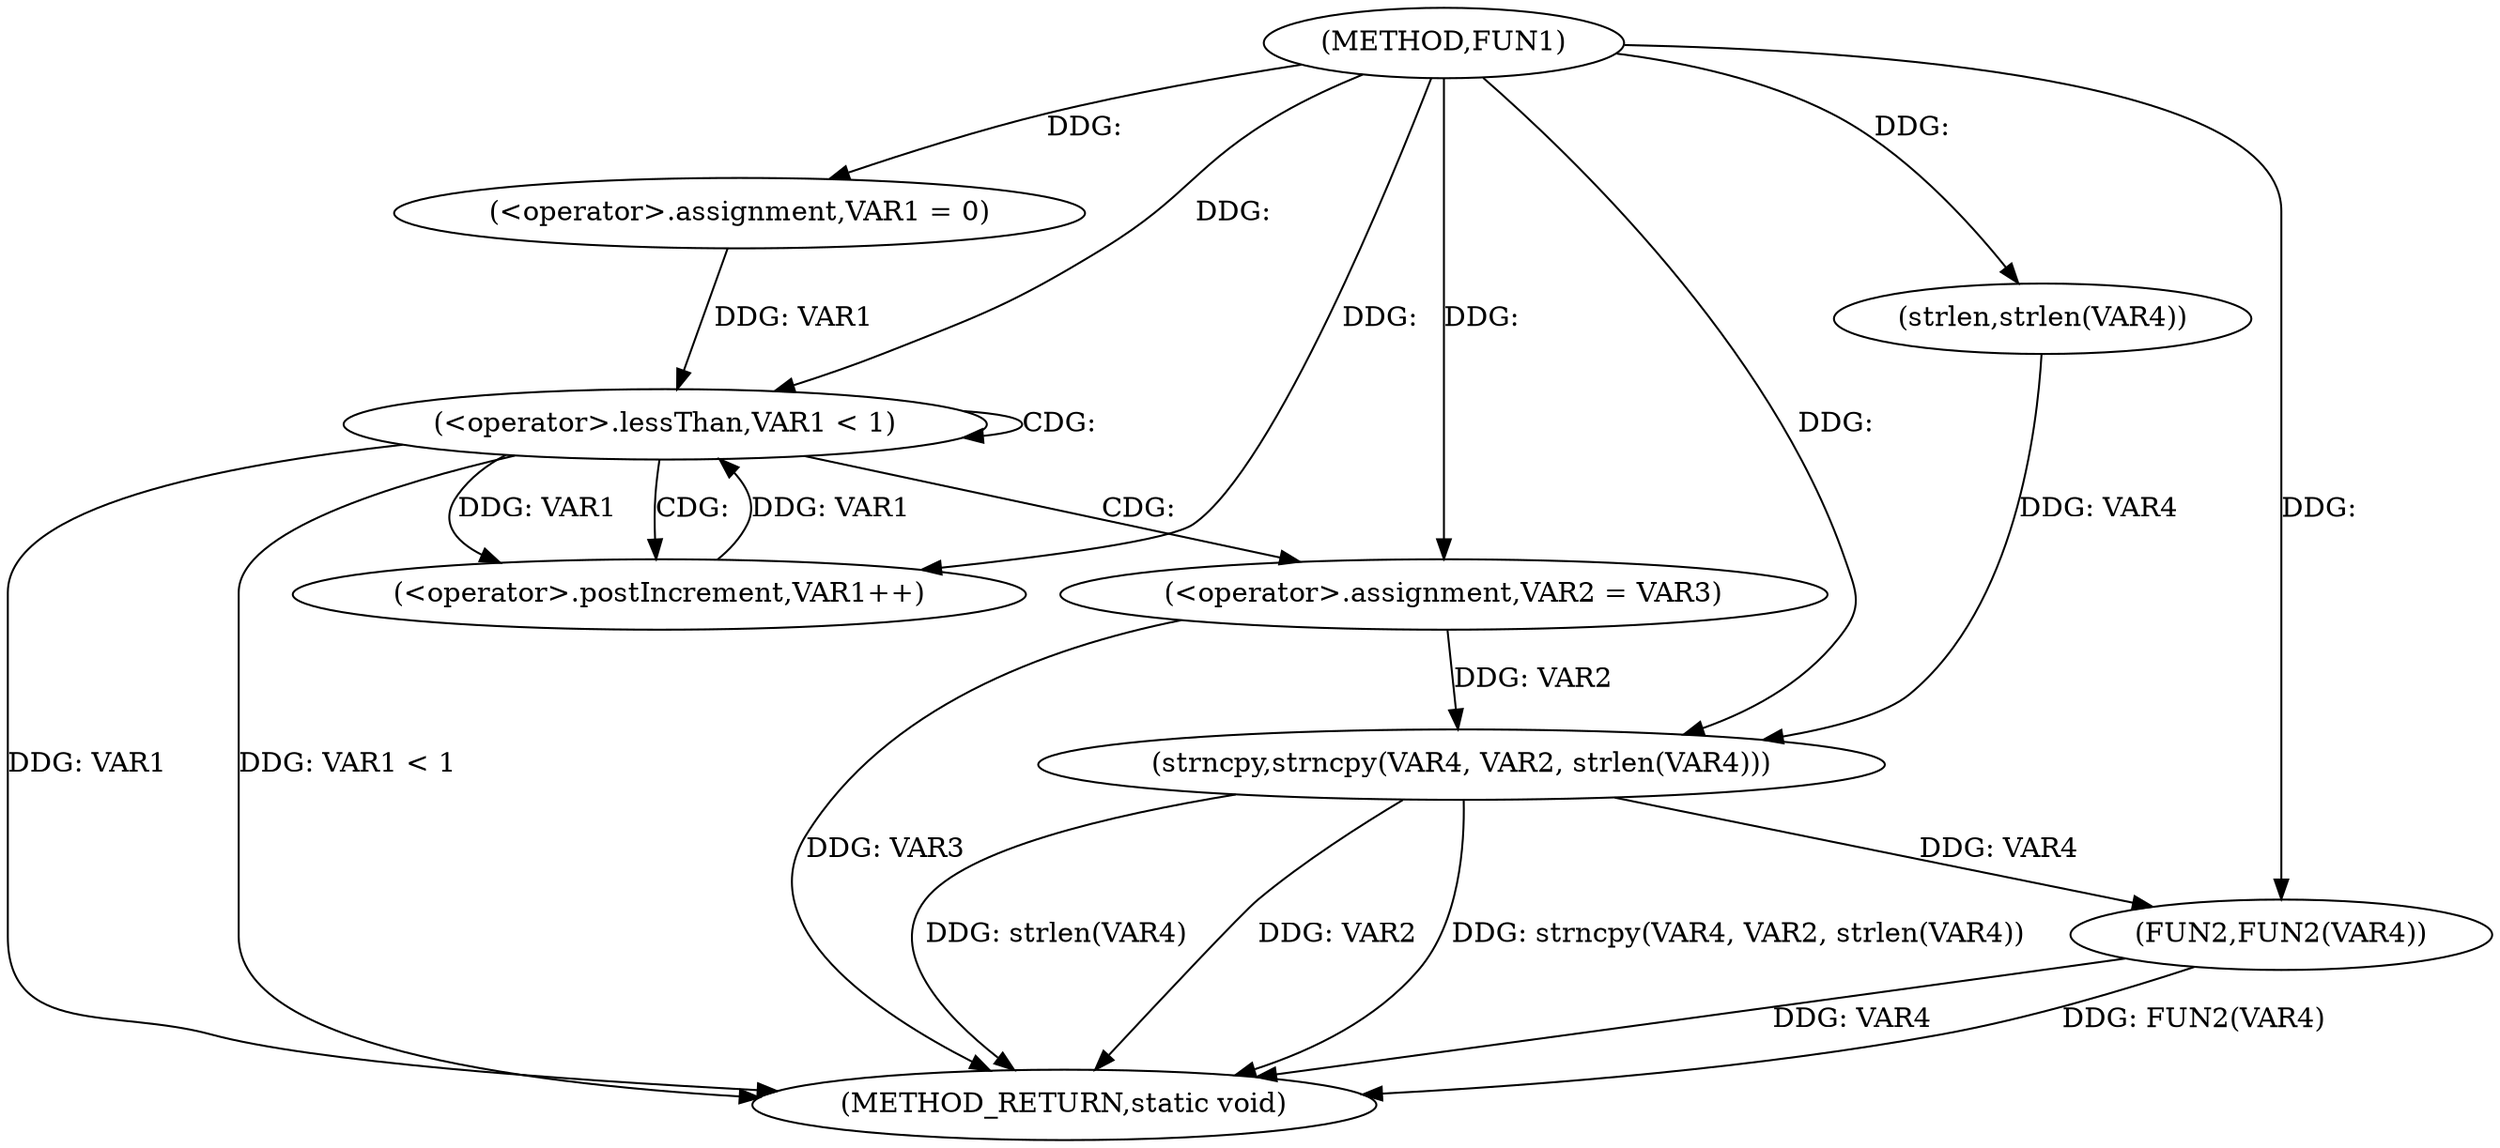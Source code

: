 digraph FUN1 {  
"1000100" [label = "(METHOD,FUN1)" ]
"1000127" [label = "(METHOD_RETURN,static void)" ]
"1000106" [label = "(<operator>.assignment,VAR1 = 0)" ]
"1000109" [label = "(<operator>.lessThan,VAR1 < 1)" ]
"1000112" [label = "(<operator>.postIncrement,VAR1++)" ]
"1000115" [label = "(<operator>.assignment,VAR2 = VAR3)" ]
"1000120" [label = "(strncpy,strncpy(VAR4, VAR2, strlen(VAR4)))" ]
"1000123" [label = "(strlen,strlen(VAR4))" ]
"1000125" [label = "(FUN2,FUN2(VAR4))" ]
  "1000115" -> "1000127"  [ label = "DDG: VAR3"] 
  "1000125" -> "1000127"  [ label = "DDG: VAR4"] 
  "1000125" -> "1000127"  [ label = "DDG: FUN2(VAR4)"] 
  "1000120" -> "1000127"  [ label = "DDG: strlen(VAR4)"] 
  "1000120" -> "1000127"  [ label = "DDG: VAR2"] 
  "1000109" -> "1000127"  [ label = "DDG: VAR1"] 
  "1000120" -> "1000127"  [ label = "DDG: strncpy(VAR4, VAR2, strlen(VAR4))"] 
  "1000109" -> "1000127"  [ label = "DDG: VAR1 < 1"] 
  "1000100" -> "1000106"  [ label = "DDG: "] 
  "1000106" -> "1000109"  [ label = "DDG: VAR1"] 
  "1000112" -> "1000109"  [ label = "DDG: VAR1"] 
  "1000100" -> "1000109"  [ label = "DDG: "] 
  "1000109" -> "1000112"  [ label = "DDG: VAR1"] 
  "1000100" -> "1000112"  [ label = "DDG: "] 
  "1000100" -> "1000115"  [ label = "DDG: "] 
  "1000123" -> "1000120"  [ label = "DDG: VAR4"] 
  "1000100" -> "1000120"  [ label = "DDG: "] 
  "1000115" -> "1000120"  [ label = "DDG: VAR2"] 
  "1000100" -> "1000123"  [ label = "DDG: "] 
  "1000120" -> "1000125"  [ label = "DDG: VAR4"] 
  "1000100" -> "1000125"  [ label = "DDG: "] 
  "1000109" -> "1000109"  [ label = "CDG: "] 
  "1000109" -> "1000112"  [ label = "CDG: "] 
  "1000109" -> "1000115"  [ label = "CDG: "] 
}
